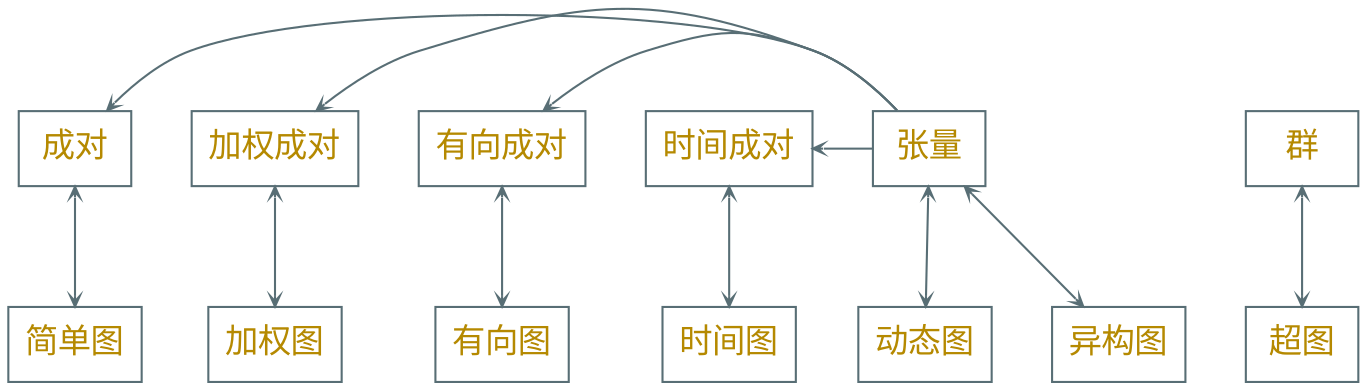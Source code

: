 digraph g {
    graph [nodesep=0.4, ranksep=0.8]
    rankdir=TB
    node [shape=box color="#586e75" fontname="EBG,fzlz" fontcolor="#b58900" fontsize=16]
    edge [arrowhead=vee arrowsize=0.5 color="#586e75" fontname="EBG,fzlz" fontcolor="#268bd2" fontsize=12]
    bgcolor="transparent"

    concentrate=true

    {rank = same; 成对; 加权成对; 有向成对; 时间成对; 张量; 群}

    成对 -> 简单图 -> 成对
    加权成对 -> 加权图 -> 加权成对
    有向成对 -> 有向图 -> 有向成对
    时间成对 -> 时间图 -> 时间成对

    {成对,加权成对,有向成对,时间成对} -> 张量 [arrowtail=vee,dir=back]

    张量 -> {动态图,异构图} -> 张量

    群 -> 超图 -> 群
}